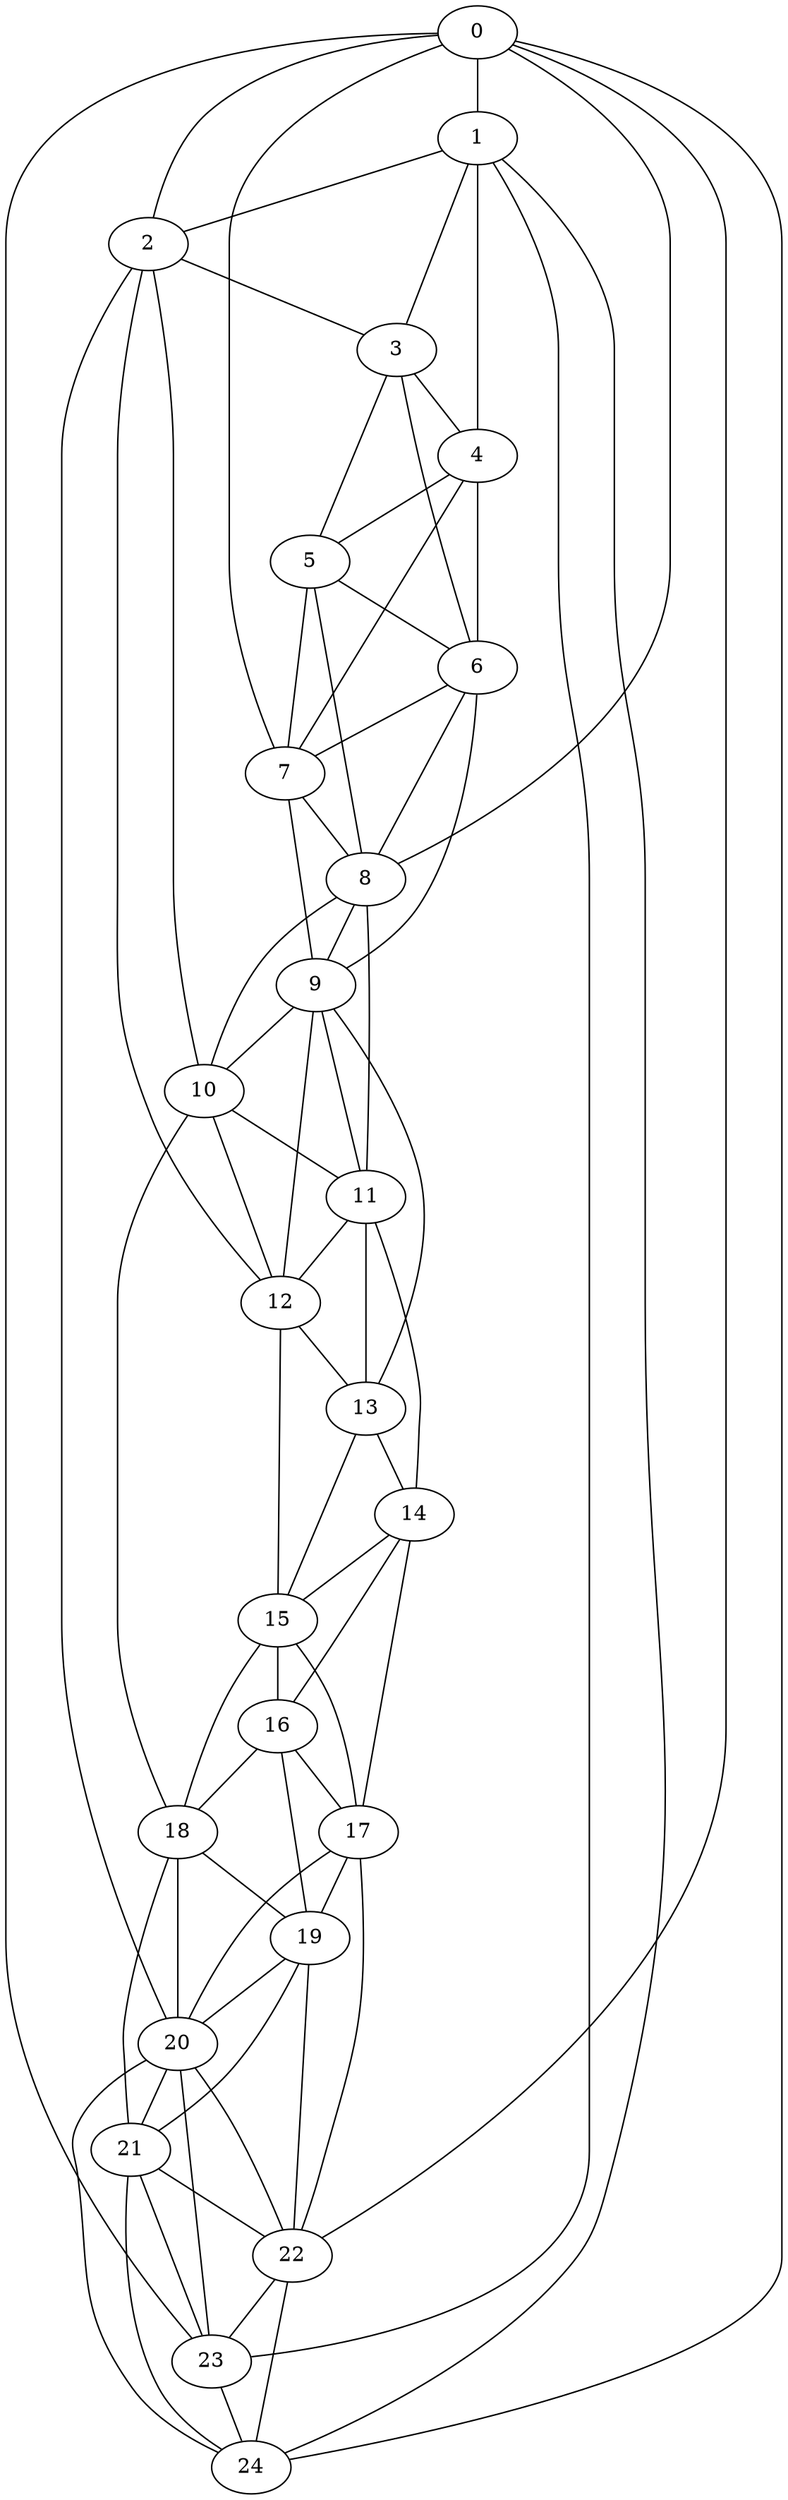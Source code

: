 strict graph "watts_strogatz_graph(25,6,0.1)" {
0;
1;
2;
3;
4;
5;
6;
7;
8;
9;
10;
11;
12;
13;
14;
15;
16;
17;
18;
19;
20;
21;
22;
23;
24;
0 -- 1  [is_available=True, prob="0.896786229674"];
0 -- 2  [is_available=True, prob="0.186909920544"];
0 -- 7  [is_available=True, prob="0.0264494003261"];
0 -- 8  [is_available=True, prob="0.412430778426"];
0 -- 22  [is_available=True, prob="0.0863056341537"];
0 -- 23  [is_available=True, prob="1.0"];
0 -- 24  [is_available=True, prob="1.0"];
1 -- 2  [is_available=True, prob="0.0455754890985"];
1 -- 3  [is_available=True, prob="0.311196192977"];
1 -- 4  [is_available=True, prob="0.232885943039"];
1 -- 23  [is_available=True, prob="0.966895435645"];
1 -- 24  [is_available=True, prob="0.203670711099"];
2 -- 3  [is_available=True, prob="0.633063990192"];
2 -- 10  [is_available=True, prob="0.733794015495"];
2 -- 12  [is_available=True, prob="0.651804887659"];
2 -- 20  [is_available=True, prob="0.0692655986181"];
3 -- 4  [is_available=True, prob="1.0"];
3 -- 5  [is_available=True, prob="0.384298759483"];
3 -- 6  [is_available=True, prob="0.886700871708"];
4 -- 5  [is_available=True, prob="0.706072342198"];
4 -- 6  [is_available=True, prob="0.0308714065484"];
4 -- 7  [is_available=True, prob="0.01004036837"];
5 -- 6  [is_available=True, prob="0.604657385866"];
5 -- 7  [is_available=True, prob="1.0"];
5 -- 8  [is_available=True, prob="0.7867359162"];
6 -- 7  [is_available=True, prob="0.894908591896"];
6 -- 8  [is_available=True, prob="0.142016547959"];
6 -- 9  [is_available=True, prob="0.445889434414"];
7 -- 8  [is_available=True, prob="0.357091059479"];
7 -- 9  [is_available=True, prob="0.0451683149593"];
8 -- 9  [is_available=True, prob="0.893214706224"];
8 -- 10  [is_available=True, prob="0.682465651031"];
8 -- 11  [is_available=True, prob="1.0"];
9 -- 10  [is_available=True, prob="0.0847875252317"];
9 -- 11  [is_available=True, prob="0.549214094167"];
9 -- 12  [is_available=True, prob="1.0"];
9 -- 13  [is_available=True, prob="0.153367623492"];
10 -- 11  [is_available=True, prob="1.0"];
10 -- 12  [is_available=True, prob="1.0"];
10 -- 18  [is_available=True, prob="0.638836990516"];
11 -- 12  [is_available=True, prob="0.741592005057"];
11 -- 13  [is_available=True, prob="0.901728083144"];
11 -- 14  [is_available=True, prob="0.0590576822904"];
12 -- 13  [is_available=True, prob="0.962534068941"];
12 -- 15  [is_available=True, prob="0.388967340463"];
13 -- 14  [is_available=True, prob="0.347666405437"];
13 -- 15  [is_available=True, prob="1.0"];
14 -- 15  [is_available=True, prob="0.83524708532"];
14 -- 16  [is_available=True, prob="1.0"];
14 -- 17  [is_available=True, prob="0.533606842624"];
15 -- 16  [is_available=True, prob="0.282998979633"];
15 -- 17  [is_available=True, prob="0.846707926825"];
15 -- 18  [is_available=True, prob="0.518482931065"];
16 -- 17  [is_available=True, prob="0.919017740435"];
16 -- 18  [is_available=True, prob="0.00156737896221"];
16 -- 19  [is_available=True, prob="1.0"];
17 -- 19  [is_available=True, prob="0.385557420837"];
17 -- 20  [is_available=True, prob="0.651966685732"];
17 -- 22  [is_available=True, prob="0.358353701701"];
18 -- 19  [is_available=True, prob="1.0"];
18 -- 20  [is_available=True, prob="0.105229345539"];
18 -- 21  [is_available=True, prob="1.0"];
19 -- 20  [is_available=True, prob="0.13309057215"];
19 -- 21  [is_available=True, prob="0.587624911977"];
19 -- 22  [is_available=True, prob="0.97589726609"];
20 -- 21  [is_available=True, prob="0.505349298483"];
20 -- 22  [is_available=True, prob="0.260728309097"];
20 -- 23  [is_available=True, prob="0.0943339783948"];
20 -- 24  [is_available=True, prob="0.408212362967"];
21 -- 22  [is_available=True, prob="1.0"];
21 -- 23  [is_available=True, prob="1.0"];
21 -- 24  [is_available=True, prob="0.739067805011"];
22 -- 23  [is_available=True, prob="1.0"];
22 -- 24  [is_available=True, prob="0.913747956685"];
23 -- 24  [is_available=True, prob="0.285774394123"];
}
